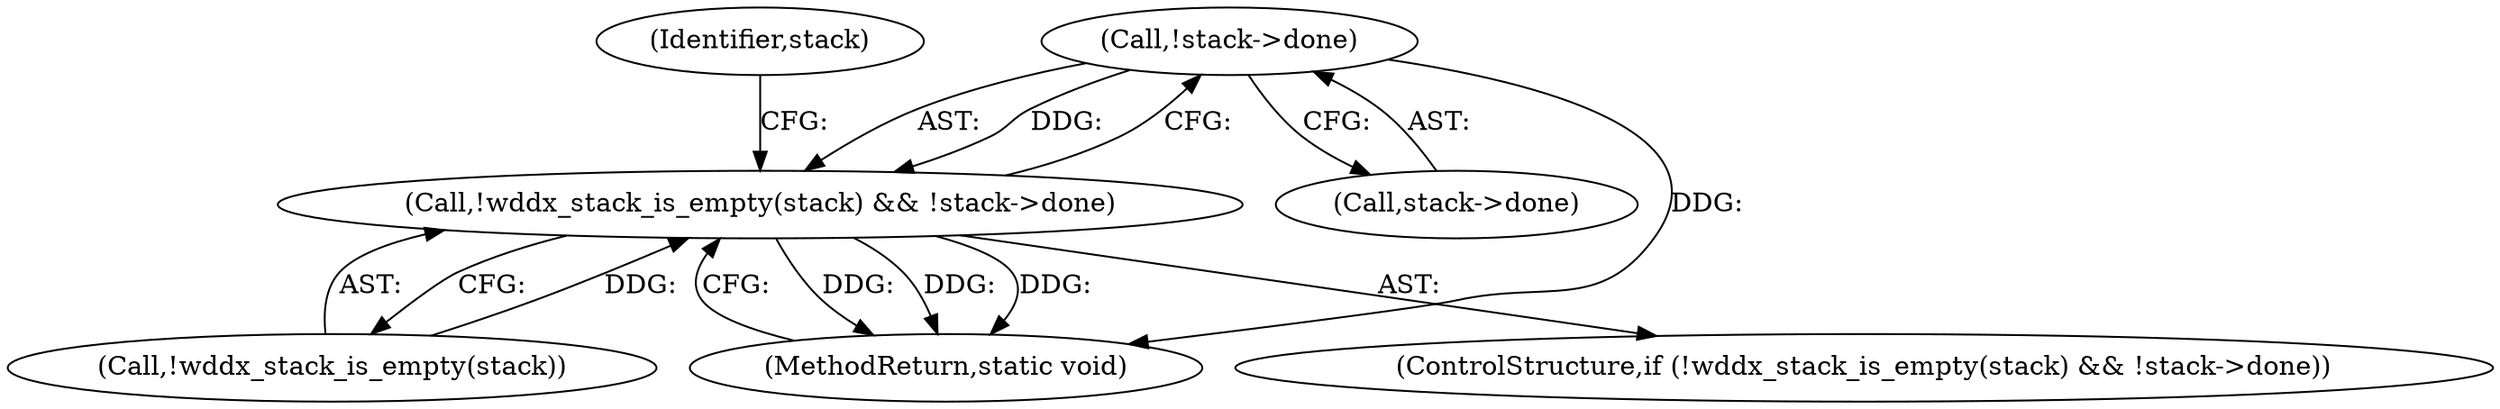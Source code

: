 digraph "0_php-src_426aeb2808955ee3d3f52e0cfb102834cdb836a5?w=1@pointer" {
"1000119" [label="(Call,!stack->done)"];
"1000115" [label="(Call,!wddx_stack_is_empty(stack) && !stack->done)"];
"1000116" [label="(Call,!wddx_stack_is_empty(stack))"];
"1000125" [label="(Identifier,stack)"];
"1000115" [label="(Call,!wddx_stack_is_empty(stack) && !stack->done)"];
"1000119" [label="(Call,!stack->done)"];
"1000114" [label="(ControlStructure,if (!wddx_stack_is_empty(stack) && !stack->done))"];
"1000429" [label="(MethodReturn,static void)"];
"1000120" [label="(Call,stack->done)"];
"1000119" -> "1000115"  [label="AST: "];
"1000119" -> "1000120"  [label="CFG: "];
"1000120" -> "1000119"  [label="AST: "];
"1000115" -> "1000119"  [label="CFG: "];
"1000119" -> "1000429"  [label="DDG: "];
"1000119" -> "1000115"  [label="DDG: "];
"1000115" -> "1000114"  [label="AST: "];
"1000115" -> "1000116"  [label="CFG: "];
"1000116" -> "1000115"  [label="AST: "];
"1000125" -> "1000115"  [label="CFG: "];
"1000429" -> "1000115"  [label="CFG: "];
"1000115" -> "1000429"  [label="DDG: "];
"1000115" -> "1000429"  [label="DDG: "];
"1000115" -> "1000429"  [label="DDG: "];
"1000116" -> "1000115"  [label="DDG: "];
}
